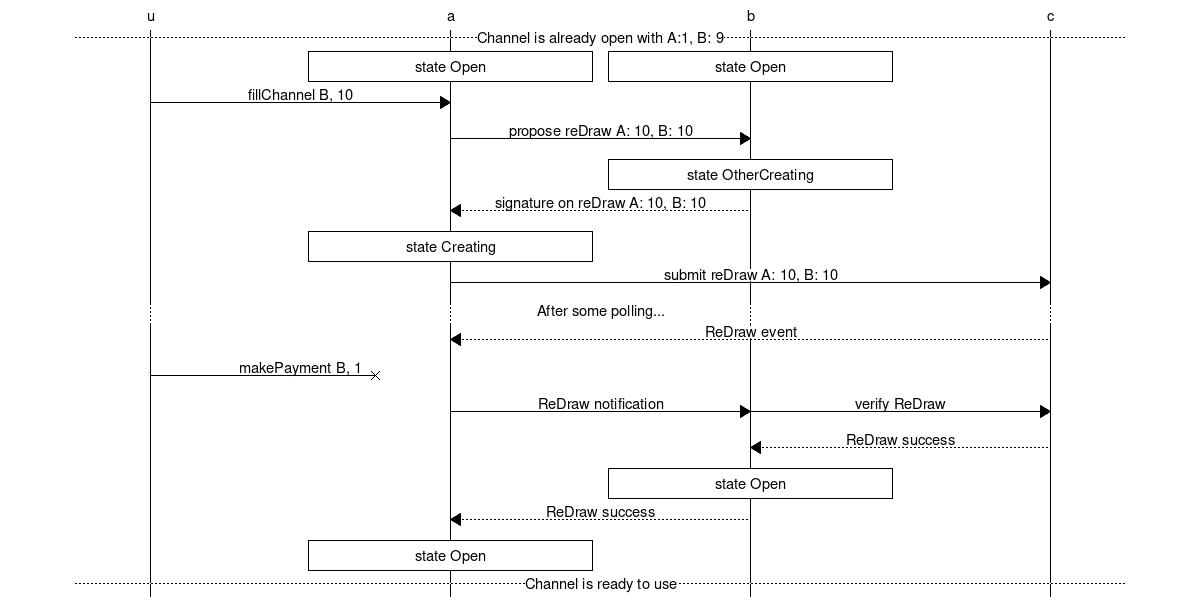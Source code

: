 // command to render: mscgen -Tsvg -o refill_or_withdraw.svg refill_or_withdraw.msc
msc {
  hscale = "2";
  u,a,b,c;

  --- [ label = "Channel is already open with A:1, B: 9" ];
  a box a [label="state Open"],
  b box b [label="state Open"];
  u=>a [label="fillChannel B, 10"];
  a=>b [label="propose reDraw A: 10, B: 10"];
  b box b [label="state OtherCreating"];
  a<<b [label="signature on reDraw A: 10, B: 10"];

  a box a [label="state Creating"];
  a=>c [label="submit reDraw A: 10, B: 10"];
  ...  [ label = "After some polling..." ];
  a<<c [label="ReDraw event"];
  u-xa [label="makePayment B, 1"];
  a=>b [label="ReDraw notification"],
  b=>c [label="verify ReDraw"];
  b<<c [label="ReDraw success"];
  b box b [label="state Open"];
  a<<b [label="ReDraw success"];
  a box a [label="state Open"];
  ---  [ label = "Channel is ready to use" ];
}